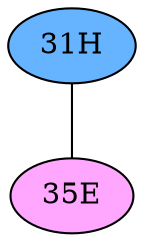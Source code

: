 // The Round Table
graph {
	"31H" [fillcolor="#66B3FF" style=radial]
	"35E" [fillcolor="#FFA6FF" style=radial]
	"31H" -- "35E" [penwidth=1]
}
